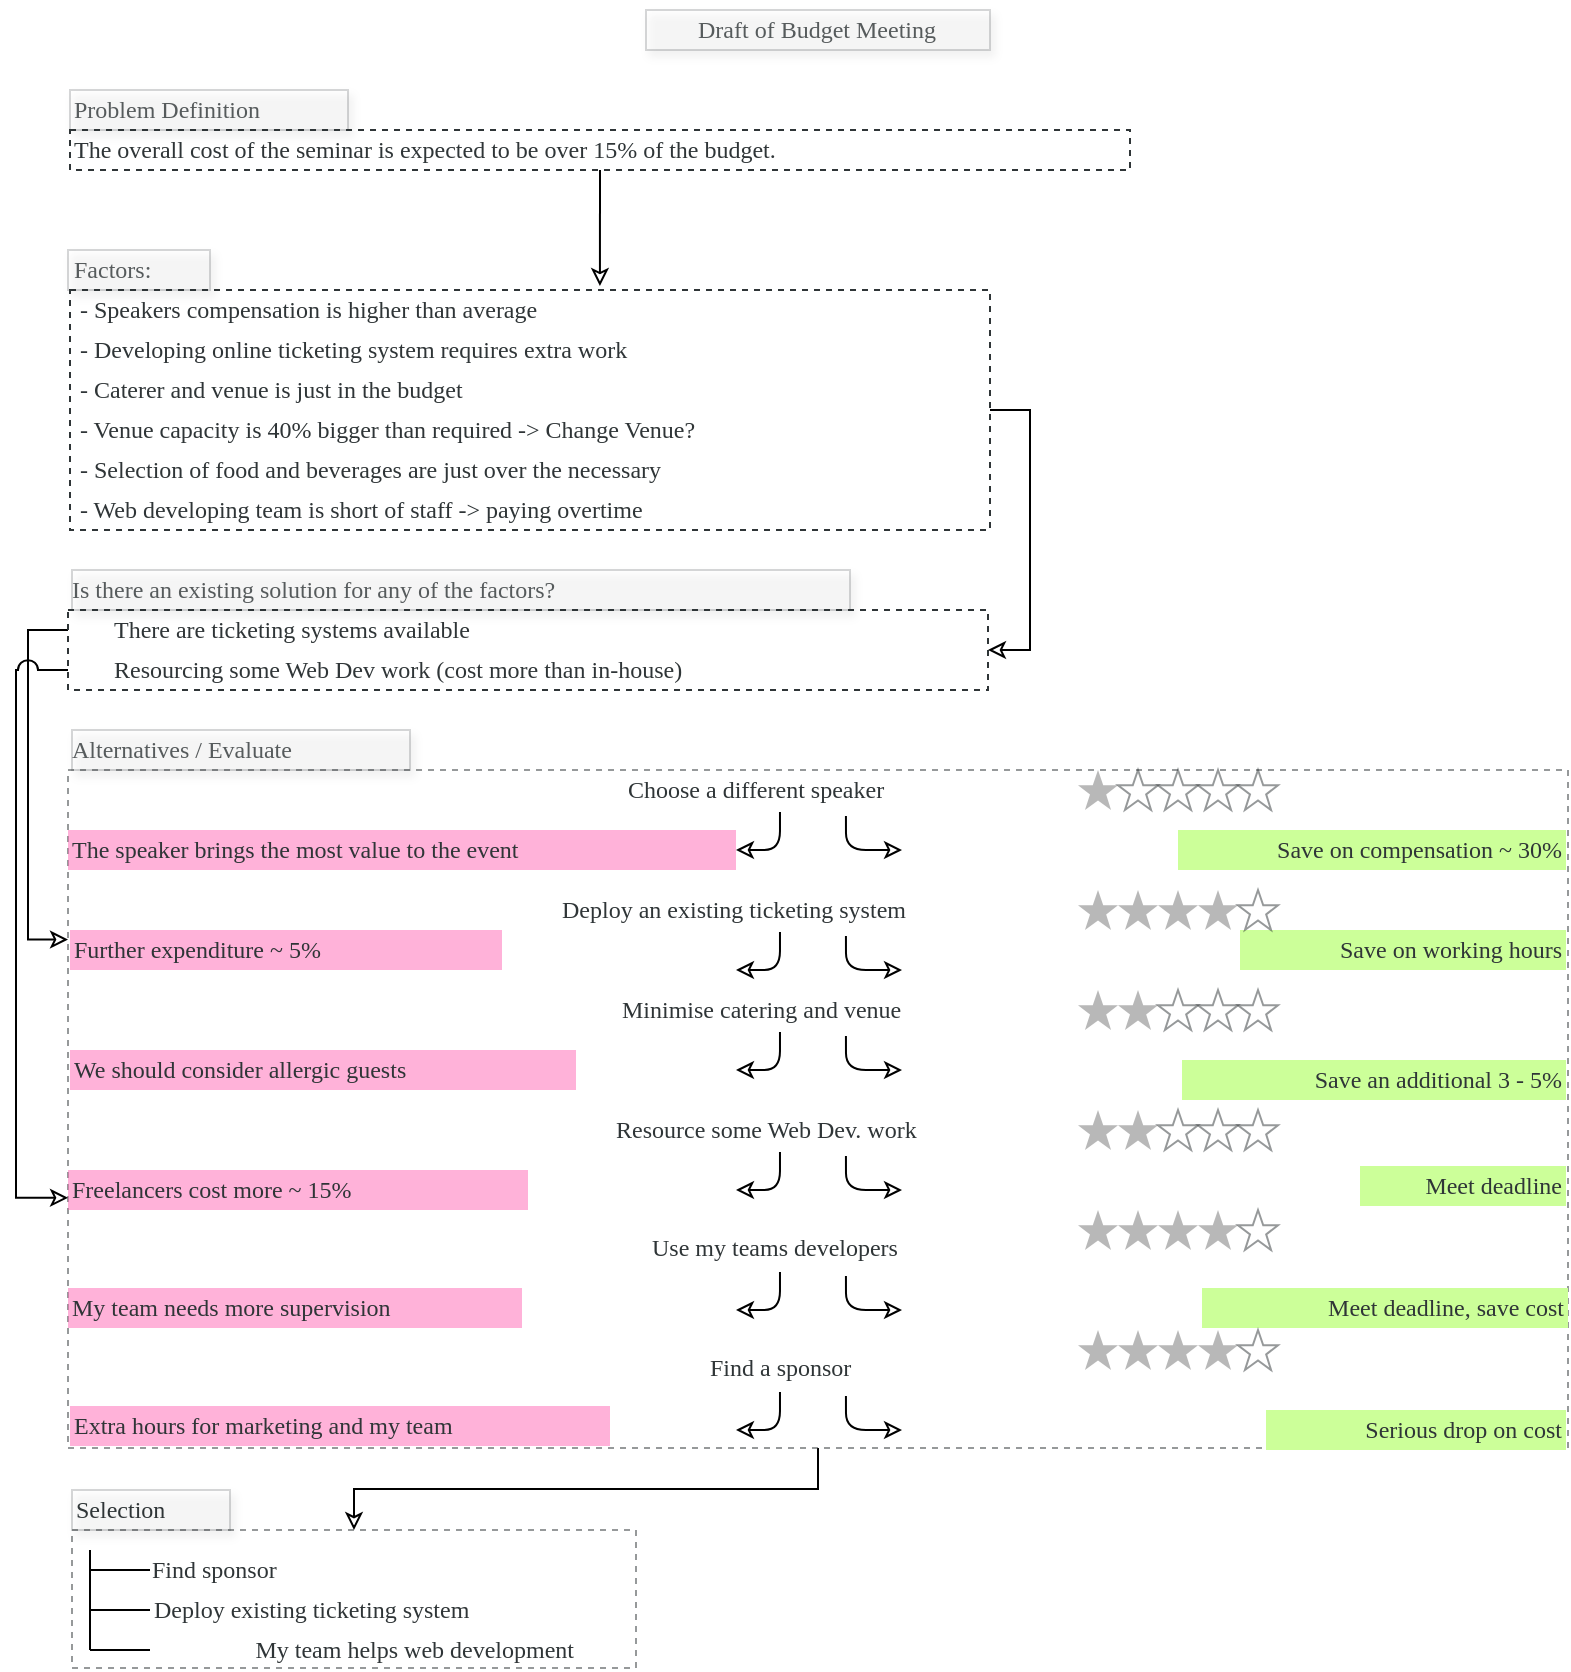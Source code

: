 <mxfile version="13.9.9" type="device"><diagram id="89GYmBWwE3coAafLrkhT" name="Page-1"><mxGraphModel dx="1408" dy="848" grid="0" gridSize="10" guides="1" tooltips="1" connect="1" arrows="1" fold="1" page="1" pageScale="1" pageWidth="827" pageHeight="1169" math="0" shadow="0"><root><mxCell id="0"/><mxCell id="1" parent="0"/><mxCell id="bjD0-sJHH-w_CuUMbgpd-1" value="Draft of Budget Meeting" style="text;html=1;strokeColor=none;fillColor=none;align=center;verticalAlign=middle;whiteSpace=wrap;rounded=0;fontFamily=Fira Code;fontSource=https%3A%2F%2Ffonts.googleapis.com%2Fcss2%3Ffamily%3DFira%2BCode%3Awght%40300%26display%3Dswap';fontColor=#2F3537;" vertex="1" parent="1"><mxGeometry x="320" y="40" width="187" height="20" as="geometry"/></mxCell><mxCell id="bjD0-sJHH-w_CuUMbgpd-38" value="" style="rounded=0;whiteSpace=wrap;html=1;fontFamily=Lucida Console;strokeColor=#2F3537;opacity=20;fillColor=#FFFFFF;shadow=1;fontColor=#2F3537;align=right;" vertex="1" parent="1"><mxGeometry x="328" y="40" width="172" height="20" as="geometry"/></mxCell><mxCell id="bjD0-sJHH-w_CuUMbgpd-18" value="Alternatives / Evaluate" style="text;html=1;strokeColor=none;fillColor=none;align=left;verticalAlign=middle;whiteSpace=wrap;rounded=0;fontFamily=Fira Code;fontSource=https%3A%2F%2Ffonts.googleapis.com%2Fcss2%3Ffamily%3DFira%2BCode%3Awght%40300%26display%3Dswap';fontColor=#2F3537;" vertex="1" parent="1"><mxGeometry x="39" y="400" width="191" height="20" as="geometry"/></mxCell><mxCell id="bjD0-sJHH-w_CuUMbgpd-45" value="" style="rounded=0;whiteSpace=wrap;html=1;fontFamily=Lucida Console;strokeColor=#2F3537;opacity=20;fillColor=#FFFFFF;shadow=1;fontColor=#2F3537;align=right;" vertex="1" parent="1"><mxGeometry x="41" y="400" width="169" height="20" as="geometry"/></mxCell><mxCell id="bjD0-sJHH-w_CuUMbgpd-132" style="edgeStyle=orthogonalEdgeStyle;rounded=0;jumpStyle=arc;jumpSize=10;orthogonalLoop=1;jettySize=auto;html=1;entryX=0.5;entryY=0;entryDx=0;entryDy=0;endArrow=classic;endFill=0;fontColor=#2F3537;" edge="1" parent="1" source="bjD0-sJHH-w_CuUMbgpd-46" target="bjD0-sJHH-w_CuUMbgpd-131"><mxGeometry relative="1" as="geometry"/></mxCell><mxCell id="bjD0-sJHH-w_CuUMbgpd-46" value="" style="whiteSpace=wrap;html=1;align=center;fillColor=none;strokeColor=#2F3537;dashed=1;shadow=0;verticalAlign=top;opacity=50;" vertex="1" parent="1"><mxGeometry x="39" y="420" width="750" height="339" as="geometry"/></mxCell><mxCell id="bjD0-sJHH-w_CuUMbgpd-34" value="My team needs more supervision" style="text;html=1;strokeColor=none;fillColor=#FF66B3;align=left;verticalAlign=middle;whiteSpace=wrap;rounded=0;fontFamily=Fira Code;fontSource=https%3A%2F%2Ffonts.googleapis.com%2Fcss2%3Ffamily%3DFira%2BCode%3Awght%40300%26display%3Dswap';fontColor=#2F3537;opacity=50;" vertex="1" parent="1"><mxGeometry x="39" y="679" width="227" height="20" as="geometry"/></mxCell><mxCell id="bjD0-sJHH-w_CuUMbgpd-21" value="The speaker brings the most value to the event" style="text;html=1;strokeColor=none;align=left;verticalAlign=middle;whiteSpace=wrap;rounded=0;fontFamily=Fira Code;fontSource=https%3A%2F%2Ffonts.googleapis.com%2Fcss2%3Ffamily%3DFira%2BCode%3Awght%40300%26display%3Dswap';fontColor=#2F3537;fillColor=#FF66B3;opacity=50;" vertex="1" parent="1"><mxGeometry x="39" y="450" width="334" height="20" as="geometry"/></mxCell><mxCell id="bjD0-sJHH-w_CuUMbgpd-2" value="Problem Definition" style="text;html=1;strokeColor=none;fillColor=none;align=left;verticalAlign=middle;whiteSpace=wrap;rounded=0;fontFamily=Fira Code;fontSource=https%3A%2F%2Ffonts.googleapis.com%2Fcss2%3Ffamily%3DFira%2BCode%3Awght%40300%26display%3Dswap';fontColor=#2F3537;" vertex="1" parent="1"><mxGeometry x="40" y="80" width="170" height="20" as="geometry"/></mxCell><mxCell id="bjD0-sJHH-w_CuUMbgpd-4" value="The overall cost of the seminar is expected to be over 15% of the budget." style="text;html=1;strokeColor=none;fillColor=none;align=left;verticalAlign=middle;whiteSpace=wrap;rounded=0;fontFamily=Fira Code;fontSource=https%3A%2F%2Ffonts.googleapis.com%2Fcss2%3Ffamily%3DFira%2BCode%3Awght%40300%26display%3Dswap';fontColor=#2F3537;" vertex="1" parent="1"><mxGeometry x="40" y="100" width="530" height="20" as="geometry"/></mxCell><mxCell id="bjD0-sJHH-w_CuUMbgpd-6" value="Factors:" style="text;html=1;strokeColor=none;fillColor=none;align=left;verticalAlign=middle;whiteSpace=wrap;rounded=0;fontFamily=Fira Code;fontSource=https%3A%2F%2Ffonts.googleapis.com%2Fcss2%3Ffamily%3DFira%2BCode%3Awght%40300%26display%3Dswap';fontColor=#2F3537;" vertex="1" parent="1"><mxGeometry x="40" y="160" width="370" height="20" as="geometry"/></mxCell><mxCell id="bjD0-sJHH-w_CuUMbgpd-7" value="&amp;nbsp;- Speakers compensation is higher than average" style="text;html=1;strokeColor=none;fillColor=none;align=left;verticalAlign=middle;whiteSpace=wrap;rounded=0;fontFamily=Fira Code;fontSource=https%3A%2F%2Ffonts.googleapis.com%2Fcss2%3Ffamily%3DFira%2BCode%3Awght%40300%26display%3Dswap';fontColor=#2F3537;" vertex="1" parent="1"><mxGeometry x="40" y="180" width="370" height="20" as="geometry"/></mxCell><mxCell id="bjD0-sJHH-w_CuUMbgpd-8" value="&amp;nbsp;- Developing online ticketing system requires extra work&amp;nbsp;" style="text;html=1;strokeColor=none;fillColor=none;align=left;verticalAlign=middle;whiteSpace=wrap;rounded=0;fontFamily=Fira Code;fontSource=https%3A%2F%2Ffonts.googleapis.com%2Fcss2%3Ffamily%3DFira%2BCode%3Awght%40300%26display%3Dswap';fontColor=#2F3537;" vertex="1" parent="1"><mxGeometry x="40" y="200" width="460" height="20" as="geometry"/></mxCell><mxCell id="bjD0-sJHH-w_CuUMbgpd-9" value="&amp;nbsp;- Caterer and venue is just in the budget" style="text;html=1;strokeColor=none;fillColor=none;align=left;verticalAlign=middle;whiteSpace=wrap;rounded=0;fontFamily=Fira Code;fontSource=https%3A%2F%2Ffonts.googleapis.com%2Fcss2%3Ffamily%3DFira%2BCode%3Awght%40300%26display%3Dswap';fontColor=#2F3537;" vertex="1" parent="1"><mxGeometry x="40" y="220" width="370" height="20" as="geometry"/></mxCell><mxCell id="bjD0-sJHH-w_CuUMbgpd-10" value="&amp;nbsp;- Venue capacity is 40% bigger than required -&amp;gt; Change Venue?" style="text;html=1;strokeColor=none;fillColor=none;align=left;verticalAlign=middle;whiteSpace=wrap;rounded=0;fontFamily=Fira Code;fontSource=https%3A%2F%2Ffonts.googleapis.com%2Fcss2%3Ffamily%3DFira%2BCode%3Awght%40300%26display%3Dswap';fontColor=#2F3537;" vertex="1" parent="1"><mxGeometry x="40" y="240" width="460" height="20" as="geometry"/></mxCell><mxCell id="bjD0-sJHH-w_CuUMbgpd-11" value="&amp;nbsp;- Selection of food and beverages are just over the necessary" style="text;html=1;strokeColor=none;fillColor=none;align=left;verticalAlign=middle;whiteSpace=wrap;rounded=0;fontFamily=Fira Code;fontSource=https%3A%2F%2Ffonts.googleapis.com%2Fcss2%3Ffamily%3DFira%2BCode%3Awght%40300%26display%3Dswap';fontColor=#2F3537;" vertex="1" parent="1"><mxGeometry x="40" y="260" width="470" height="20" as="geometry"/></mxCell><mxCell id="bjD0-sJHH-w_CuUMbgpd-12" value="&amp;nbsp;- Web developing team is short of staff -&amp;gt; paying overtime" style="text;html=1;strokeColor=none;fillColor=none;align=left;verticalAlign=middle;whiteSpace=wrap;rounded=0;fontFamily=Fira Code;fontSource=https%3A%2F%2Ffonts.googleapis.com%2Fcss2%3Ffamily%3DFira%2BCode%3Awght%40300%26display%3Dswap';fontColor=#2F3537;" vertex="1" parent="1"><mxGeometry x="40" y="280" width="450" height="20" as="geometry"/></mxCell><mxCell id="bjD0-sJHH-w_CuUMbgpd-14" value="Is there an existing solution for any of the factors?" style="text;html=1;strokeColor=none;fillColor=none;align=left;verticalAlign=middle;whiteSpace=wrap;rounded=0;fontFamily=Fira Code;fontSource=https%3A%2F%2Ffonts.googleapis.com%2Fcss2%3Ffamily%3DFira%2BCode%3Awght%40300%26display%3Dswap';fontColor=#2F3537;" vertex="1" parent="1"><mxGeometry x="39" y="320" width="450" height="20" as="geometry"/></mxCell><mxCell id="bjD0-sJHH-w_CuUMbgpd-15" value="There are ticketing systems available" style="text;html=1;strokeColor=none;fillColor=none;align=left;verticalAlign=middle;whiteSpace=wrap;rounded=0;fontFamily=Fira Code;fontSource=https%3A%2F%2Ffonts.googleapis.com%2Fcss2%3Ffamily%3DFira%2BCode%3Awght%40300%26display%3Dswap';fontColor=#2F3537;" vertex="1" parent="1"><mxGeometry x="60" y="340" width="450" height="20" as="geometry"/></mxCell><mxCell id="bjD0-sJHH-w_CuUMbgpd-17" value="Resourcing some Web Dev work (cost more than in-house)" style="text;html=1;strokeColor=none;fillColor=none;align=left;verticalAlign=middle;whiteSpace=wrap;rounded=0;fontFamily=Fira Code;fontSource=https%3A%2F%2Ffonts.googleapis.com%2Fcss2%3Ffamily%3DFira%2BCode%3Awght%40300%26display%3Dswap';fontColor=#2F3537;" vertex="1" parent="1"><mxGeometry x="60" y="360" width="450" height="20" as="geometry"/></mxCell><mxCell id="bjD0-sJHH-w_CuUMbgpd-19" value="Choose a different speaker" style="text;html=1;strokeColor=none;fillColor=none;align=left;verticalAlign=middle;whiteSpace=wrap;rounded=0;fontFamily=Fira Code;fontSource=https%3A%2F%2Ffonts.googleapis.com%2Fcss2%3Ffamily%3DFira%2BCode%3Awght%40300%26display%3Dswap';fontColor=#2F3537;" vertex="1" parent="1"><mxGeometry x="317" y="420" width="194" height="20" as="geometry"/></mxCell><mxCell id="bjD0-sJHH-w_CuUMbgpd-20" value="Save on compensation ~ 30%" style="text;html=1;strokeColor=none;align=right;verticalAlign=middle;whiteSpace=wrap;rounded=0;fontFamily=Fira Code;fontSource=https%3A%2F%2Ffonts.googleapis.com%2Fcss2%3Ffamily%3DFira%2BCode%3Awght%40300%26display%3Dswap';fontColor=#2F3537;fillColor=#CCFF99;" vertex="1" parent="1"><mxGeometry x="594" y="450" width="194" height="20" as="geometry"/></mxCell><mxCell id="bjD0-sJHH-w_CuUMbgpd-23" value="Deploy an existing ticketing system" style="text;html=1;strokeColor=none;fillColor=none;align=left;verticalAlign=middle;whiteSpace=wrap;rounded=0;fontFamily=Fira Code;fontSource=https%3A%2F%2Ffonts.googleapis.com%2Fcss2%3Ffamily%3DFira%2BCode%3Awght%40300%26display%3Dswap';fontColor=#2F3537;" vertex="1" parent="1"><mxGeometry x="284" y="480" width="260" height="20" as="geometry"/></mxCell><mxCell id="bjD0-sJHH-w_CuUMbgpd-24" value="Save on working hours" style="text;html=1;strokeColor=none;fillColor=#CCFF99;align=right;verticalAlign=middle;whiteSpace=wrap;rounded=0;fontFamily=Fira Code;fontSource=https%3A%2F%2Ffonts.googleapis.com%2Fcss2%3Ffamily%3DFira%2BCode%3Awght%40300%26display%3Dswap';fontColor=#2F3537;" vertex="1" parent="1"><mxGeometry x="625" y="500" width="163" height="20" as="geometry"/></mxCell><mxCell id="bjD0-sJHH-w_CuUMbgpd-25" value="Further expenditure ~ 5%" style="text;html=1;strokeColor=none;fillColor=#FF66B3;align=left;verticalAlign=middle;whiteSpace=wrap;rounded=0;fontFamily=Fira Code;fontSource=https%3A%2F%2Ffonts.googleapis.com%2Fcss2%3Ffamily%3DFira%2BCode%3Awght%40300%26display%3Dswap';fontColor=#2F3537;opacity=50;" vertex="1" parent="1"><mxGeometry x="40" y="500" width="216" height="20" as="geometry"/></mxCell><mxCell id="bjD0-sJHH-w_CuUMbgpd-26" value="Minimise catering and venue" style="text;html=1;strokeColor=none;fillColor=none;align=left;verticalAlign=middle;whiteSpace=wrap;rounded=0;fontFamily=Fira Code;fontSource=https%3A%2F%2Ffonts.googleapis.com%2Fcss2%3Ffamily%3DFira%2BCode%3Awght%40300%26display%3Dswap';fontColor=#2F3537;" vertex="1" parent="1"><mxGeometry x="314" y="530" width="199" height="20" as="geometry"/></mxCell><mxCell id="bjD0-sJHH-w_CuUMbgpd-27" value="&amp;nbsp;Save an additional 3 - 5%" style="text;html=1;strokeColor=none;fillColor=#CCFF99;align=right;verticalAlign=middle;whiteSpace=wrap;rounded=0;fontFamily=Fira Code;fontSource=https%3A%2F%2Ffonts.googleapis.com%2Fcss2%3Ffamily%3DFira%2BCode%3Awght%40300%26display%3Dswap';fontColor=#2F3537;" vertex="1" parent="1"><mxGeometry x="596" y="565" width="192" height="20" as="geometry"/></mxCell><mxCell id="bjD0-sJHH-w_CuUMbgpd-28" value="We should consider allergic guests" style="text;html=1;strokeColor=none;fillColor=#FF66B3;align=left;verticalAlign=middle;whiteSpace=wrap;rounded=0;fontFamily=Fira Code;fontSource=https%3A%2F%2Ffonts.googleapis.com%2Fcss2%3Ffamily%3DFira%2BCode%3Awght%40300%26display%3Dswap';fontColor=#2F3537;opacity=50;" vertex="1" parent="1"><mxGeometry x="40" y="560" width="253" height="20" as="geometry"/></mxCell><mxCell id="bjD0-sJHH-w_CuUMbgpd-29" value="Resource some Web Dev. work" style="text;html=1;strokeColor=none;fillColor=none;align=left;verticalAlign=middle;whiteSpace=wrap;rounded=0;fontFamily=Fira Code;fontSource=https%3A%2F%2Ffonts.googleapis.com%2Fcss2%3Ffamily%3DFira%2BCode%3Awght%40300%26display%3Dswap';fontColor=#2F3537;" vertex="1" parent="1"><mxGeometry x="311" y="590" width="206" height="20" as="geometry"/></mxCell><mxCell id="bjD0-sJHH-w_CuUMbgpd-30" value="Freelancers cost more ~ 15%" style="text;html=1;strokeColor=none;fillColor=#FF66B3;align=left;verticalAlign=middle;whiteSpace=wrap;rounded=0;fontFamily=Fira Code;fontSource=https%3A%2F%2Ffonts.googleapis.com%2Fcss2%3Ffamily%3DFira%2BCode%3Awght%40300%26display%3Dswap';fontColor=#2F3537;opacity=50;" vertex="1" parent="1"><mxGeometry x="39" y="620" width="230" height="20" as="geometry"/></mxCell><mxCell id="bjD0-sJHH-w_CuUMbgpd-31" value="Meet deadline" style="text;html=1;strokeColor=none;fillColor=#CCFF99;align=right;verticalAlign=middle;whiteSpace=wrap;rounded=0;fontFamily=Fira Code;fontSource=https%3A%2F%2Ffonts.googleapis.com%2Fcss2%3Ffamily%3DFira%2BCode%3Awght%40300%26display%3Dswap';fontColor=#2F3537;" vertex="1" parent="1"><mxGeometry x="685" y="618" width="103" height="20" as="geometry"/></mxCell><mxCell id="bjD0-sJHH-w_CuUMbgpd-32" value="Use my teams developers" style="text;html=1;strokeColor=none;fillColor=none;align=left;verticalAlign=middle;whiteSpace=wrap;rounded=0;fontFamily=Fira Code;fontSource=https%3A%2F%2Ffonts.googleapis.com%2Fcss2%3Ffamily%3DFira%2BCode%3Awght%40300%26display%3Dswap';fontColor=#2F3537;" vertex="1" parent="1"><mxGeometry x="329" y="649" width="170" height="20" as="geometry"/></mxCell><mxCell id="bjD0-sJHH-w_CuUMbgpd-33" value="Meet deadline, save cost" style="text;html=1;strokeColor=none;fillColor=#CCFF99;align=right;verticalAlign=middle;whiteSpace=wrap;rounded=0;fontFamily=Fira Code;fontSource=https%3A%2F%2Ffonts.googleapis.com%2Fcss2%3Ffamily%3DFira%2BCode%3Awght%40300%26display%3Dswap';fontColor=#2F3537;" vertex="1" parent="1"><mxGeometry x="606" y="679" width="183" height="20" as="geometry"/></mxCell><mxCell id="bjD0-sJHH-w_CuUMbgpd-35" value="Find a sponsor" style="text;html=1;strokeColor=none;fillColor=none;align=left;verticalAlign=middle;whiteSpace=wrap;rounded=0;fontFamily=Fira Code;fontSource=https%3A%2F%2Ffonts.googleapis.com%2Fcss2%3Ffamily%3DFira%2BCode%3Awght%40300%26display%3Dswap';fontColor=#2F3537;" vertex="1" parent="1"><mxGeometry x="358" y="709" width="111" height="20" as="geometry"/></mxCell><mxCell id="bjD0-sJHH-w_CuUMbgpd-36" value="Serious drop on cost" style="text;html=1;strokeColor=none;fillColor=#CCFF99;align=right;verticalAlign=middle;whiteSpace=wrap;rounded=0;fontFamily=Fira Code;fontSource=https%3A%2F%2Ffonts.googleapis.com%2Fcss2%3Ffamily%3DFira%2BCode%3Awght%40300%26display%3Dswap';fontColor=#2F3537;" vertex="1" parent="1"><mxGeometry x="638" y="740" width="150" height="20" as="geometry"/></mxCell><mxCell id="bjD0-sJHH-w_CuUMbgpd-37" value="Extra hours for marketing and my team" style="text;html=1;strokeColor=none;fillColor=#FF66B3;align=left;verticalAlign=middle;whiteSpace=wrap;rounded=0;fontFamily=Fira Code;fontSource=https%3A%2F%2Ffonts.googleapis.com%2Fcss2%3Ffamily%3DFira%2BCode%3Awght%40300%26display%3Dswap';fontColor=#2F3537;opacity=50;" vertex="1" parent="1"><mxGeometry x="40" y="738" width="270" height="20" as="geometry"/></mxCell><mxCell id="bjD0-sJHH-w_CuUMbgpd-39" value="" style="rounded=0;whiteSpace=wrap;html=1;fontFamily=Lucida Console;strokeColor=#2F3537;opacity=20;fillColor=#FFFFFF;shadow=1;fontColor=#2F3537;align=right;" vertex="1" parent="1"><mxGeometry x="40" y="80" width="139" height="20" as="geometry"/></mxCell><mxCell id="bjD0-sJHH-w_CuUMbgpd-116" style="edgeStyle=orthogonalEdgeStyle;rounded=0;jumpStyle=arc;jumpSize=10;orthogonalLoop=1;jettySize=auto;html=1;exitX=0.5;exitY=1;exitDx=0;exitDy=0;entryX=0.576;entryY=-0.017;entryDx=0;entryDy=0;entryPerimeter=0;endArrow=classic;endFill=0;" edge="1" parent="1" source="bjD0-sJHH-w_CuUMbgpd-40" target="bjD0-sJHH-w_CuUMbgpd-42"><mxGeometry relative="1" as="geometry"/></mxCell><mxCell id="bjD0-sJHH-w_CuUMbgpd-40" value="" style="rounded=0;whiteSpace=wrap;html=1;align=right;fillColor=none;strokeColor=#2F3537;dashed=1;" vertex="1" parent="1"><mxGeometry x="40" y="100" width="530" height="20" as="geometry"/></mxCell><mxCell id="bjD0-sJHH-w_CuUMbgpd-41" value="" style="rounded=0;whiteSpace=wrap;html=1;fontFamily=Lucida Console;strokeColor=#2F3537;opacity=20;fillColor=#FFFFFF;shadow=1;fontColor=#2F3537;align=right;" vertex="1" parent="1"><mxGeometry x="39" y="160" width="71" height="20" as="geometry"/></mxCell><mxCell id="bjD0-sJHH-w_CuUMbgpd-42" value="" style="rounded=0;whiteSpace=wrap;html=1;align=right;fillColor=none;strokeColor=#2F3537;dashed=1;" vertex="1" parent="1"><mxGeometry x="40" y="180" width="460" height="120" as="geometry"/></mxCell><mxCell id="bjD0-sJHH-w_CuUMbgpd-43" value="" style="rounded=0;whiteSpace=wrap;html=1;fontFamily=Lucida Console;strokeColor=#2F3537;opacity=20;fillColor=#FFFFFF;shadow=1;fontColor=#2F3537;align=right;" vertex="1" parent="1"><mxGeometry x="41" y="320" width="389" height="20" as="geometry"/></mxCell><mxCell id="bjD0-sJHH-w_CuUMbgpd-113" style="edgeStyle=orthogonalEdgeStyle;rounded=0;orthogonalLoop=1;jettySize=auto;html=1;entryX=0;entryY=0.25;entryDx=0;entryDy=0;endArrow=classic;endFill=0;exitX=0;exitY=0.25;exitDx=0;exitDy=0;" edge="1" parent="1" source="bjD0-sJHH-w_CuUMbgpd-44" target="bjD0-sJHH-w_CuUMbgpd-46"><mxGeometry relative="1" as="geometry"/></mxCell><mxCell id="bjD0-sJHH-w_CuUMbgpd-114" style="edgeStyle=orthogonalEdgeStyle;rounded=0;orthogonalLoop=1;jettySize=auto;html=1;entryX=0;entryY=0.631;entryDx=0;entryDy=0;entryPerimeter=0;endArrow=classic;endFill=0;exitX=0;exitY=0.75;exitDx=0;exitDy=0;jumpStyle=arc;jumpSize=10;" edge="1" parent="1" source="bjD0-sJHH-w_CuUMbgpd-44" target="bjD0-sJHH-w_CuUMbgpd-46"><mxGeometry relative="1" as="geometry"><Array as="points"><mxPoint x="13" y="370"/><mxPoint x="13" y="634"/></Array></mxGeometry></mxCell><mxCell id="bjD0-sJHH-w_CuUMbgpd-44" value="" style="rounded=0;whiteSpace=wrap;html=1;align=right;fillColor=none;strokeColor=#2F3537;dashed=1;" vertex="1" parent="1"><mxGeometry x="39" y="340" width="460" height="40" as="geometry"/></mxCell><mxCell id="bjD0-sJHH-w_CuUMbgpd-68" value="" style="endArrow=classic;html=1;exitX=0.402;exitY=1.05;exitDx=0;exitDy=0;exitPerimeter=0;entryX=1;entryY=0.5;entryDx=0;entryDy=0;endFill=0;" edge="1" parent="1" source="bjD0-sJHH-w_CuUMbgpd-19" target="bjD0-sJHH-w_CuUMbgpd-21"><mxGeometry width="50" height="50" relative="1" as="geometry"><mxPoint x="387" y="454" as="sourcePoint"/><mxPoint x="437" y="404" as="targetPoint"/><Array as="points"><mxPoint x="395" y="460"/></Array></mxGeometry></mxCell><mxCell id="bjD0-sJHH-w_CuUMbgpd-69" value="" style="endArrow=classic;html=1;exitX=0.572;exitY=1.15;exitDx=0;exitDy=0;exitPerimeter=0;endFill=0;" edge="1" parent="1" source="bjD0-sJHH-w_CuUMbgpd-19"><mxGeometry width="50" height="50" relative="1" as="geometry"><mxPoint x="404.988" y="451" as="sourcePoint"/><mxPoint x="456" y="460" as="targetPoint"/><Array as="points"><mxPoint x="428" y="460"/></Array></mxGeometry></mxCell><mxCell id="bjD0-sJHH-w_CuUMbgpd-71" value="" style="endArrow=classic;html=1;exitX=0.572;exitY=1.15;exitDx=0;exitDy=0;exitPerimeter=0;endFill=0;" edge="1" parent="1"><mxGeometry width="50" height="50" relative="1" as="geometry"><mxPoint x="427.968" y="503" as="sourcePoint"/><mxPoint x="456" y="520" as="targetPoint"/><Array as="points"><mxPoint x="428" y="520"/></Array></mxGeometry></mxCell><mxCell id="bjD0-sJHH-w_CuUMbgpd-72" value="" style="endArrow=classic;html=1;exitX=0.572;exitY=1.15;exitDx=0;exitDy=0;exitPerimeter=0;endFill=0;" edge="1" parent="1"><mxGeometry width="50" height="50" relative="1" as="geometry"><mxPoint x="427.968" y="553" as="sourcePoint"/><mxPoint x="456" y="570" as="targetPoint"/><Array as="points"><mxPoint x="428" y="570"/></Array></mxGeometry></mxCell><mxCell id="bjD0-sJHH-w_CuUMbgpd-73" value="" style="endArrow=classic;html=1;exitX=0.572;exitY=1.15;exitDx=0;exitDy=0;exitPerimeter=0;endFill=0;" edge="1" parent="1"><mxGeometry width="50" height="50" relative="1" as="geometry"><mxPoint x="427.968" y="613" as="sourcePoint"/><mxPoint x="456" y="630" as="targetPoint"/><Array as="points"><mxPoint x="428" y="630"/></Array></mxGeometry></mxCell><mxCell id="bjD0-sJHH-w_CuUMbgpd-74" value="" style="endArrow=classic;html=1;exitX=0.572;exitY=1.15;exitDx=0;exitDy=0;exitPerimeter=0;endFill=0;" edge="1" parent="1"><mxGeometry width="50" height="50" relative="1" as="geometry"><mxPoint x="427.968" y="673" as="sourcePoint"/><mxPoint x="456" y="690" as="targetPoint"/><Array as="points"><mxPoint x="428" y="690"/></Array></mxGeometry></mxCell><mxCell id="bjD0-sJHH-w_CuUMbgpd-75" value="" style="endArrow=classic;html=1;exitX=0.572;exitY=1.15;exitDx=0;exitDy=0;exitPerimeter=0;endFill=0;" edge="1" parent="1"><mxGeometry width="50" height="50" relative="1" as="geometry"><mxPoint x="427.968" y="733" as="sourcePoint"/><mxPoint x="456" y="750" as="targetPoint"/><Array as="points"><mxPoint x="428" y="750"/></Array></mxGeometry></mxCell><mxCell id="bjD0-sJHH-w_CuUMbgpd-76" value="" style="endArrow=classic;html=1;exitX=0.402;exitY=1.05;exitDx=0;exitDy=0;exitPerimeter=0;entryX=1;entryY=0.5;entryDx=0;entryDy=0;endFill=0;" edge="1" parent="1"><mxGeometry width="50" height="50" relative="1" as="geometry"><mxPoint x="394.988" y="501" as="sourcePoint"/><mxPoint x="373" y="520" as="targetPoint"/><Array as="points"><mxPoint x="395" y="520"/></Array></mxGeometry></mxCell><mxCell id="bjD0-sJHH-w_CuUMbgpd-77" value="" style="endArrow=classic;html=1;exitX=0.402;exitY=1.05;exitDx=0;exitDy=0;exitPerimeter=0;entryX=1;entryY=0.5;entryDx=0;entryDy=0;endFill=0;" edge="1" parent="1"><mxGeometry width="50" height="50" relative="1" as="geometry"><mxPoint x="394.988" y="551" as="sourcePoint"/><mxPoint x="373" y="570" as="targetPoint"/><Array as="points"><mxPoint x="395" y="570"/></Array></mxGeometry></mxCell><mxCell id="bjD0-sJHH-w_CuUMbgpd-78" value="" style="endArrow=classic;html=1;exitX=0.402;exitY=1.05;exitDx=0;exitDy=0;exitPerimeter=0;entryX=1;entryY=0.5;entryDx=0;entryDy=0;endFill=0;" edge="1" parent="1"><mxGeometry width="50" height="50" relative="1" as="geometry"><mxPoint x="394.988" y="611" as="sourcePoint"/><mxPoint x="373" y="630" as="targetPoint"/><Array as="points"><mxPoint x="395" y="630"/></Array></mxGeometry></mxCell><mxCell id="bjD0-sJHH-w_CuUMbgpd-79" value="" style="endArrow=classic;html=1;exitX=0.402;exitY=1.05;exitDx=0;exitDy=0;exitPerimeter=0;entryX=1;entryY=0.5;entryDx=0;entryDy=0;endFill=0;" edge="1" parent="1"><mxGeometry width="50" height="50" relative="1" as="geometry"><mxPoint x="394.988" y="671" as="sourcePoint"/><mxPoint x="373" y="690" as="targetPoint"/><Array as="points"><mxPoint x="395" y="690"/></Array></mxGeometry></mxCell><mxCell id="bjD0-sJHH-w_CuUMbgpd-80" value="" style="endArrow=classic;html=1;exitX=0.402;exitY=1.05;exitDx=0;exitDy=0;exitPerimeter=0;entryX=1;entryY=0.5;entryDx=0;entryDy=0;endFill=0;" edge="1" parent="1"><mxGeometry width="50" height="50" relative="1" as="geometry"><mxPoint x="394.988" y="731" as="sourcePoint"/><mxPoint x="373" y="750" as="targetPoint"/><Array as="points"><mxPoint x="395" y="750"/></Array></mxGeometry></mxCell><mxCell id="bjD0-sJHH-w_CuUMbgpd-83" value="" style="dashed=0;aspect=fixed;verticalLabelPosition=bottom;verticalAlign=top;align=center;shape=mxgraph.gmdl.star;strokeColor=none;fillColor=#737373;shadow=0;opacity=50;" vertex="1" parent="1"><mxGeometry x="544" y="420" width="20" height="20" as="geometry"/></mxCell><mxCell id="bjD0-sJHH-w_CuUMbgpd-84" value="" style="dashed=0;aspect=fixed;verticalLabelPosition=bottom;verticalAlign=top;align=center;shape=mxgraph.gmdl.star;shadow=0;opacity=50;fillColor=none;strokeColor=#2F3537;" vertex="1" parent="1"><mxGeometry x="564" y="420" width="20" height="20" as="geometry"/></mxCell><mxCell id="bjD0-sJHH-w_CuUMbgpd-85" value="" style="dashed=0;aspect=fixed;verticalLabelPosition=bottom;verticalAlign=top;align=center;shape=mxgraph.gmdl.star;strokeColor=#2F3537;fillColor=none;shadow=0;opacity=50;" vertex="1" parent="1"><mxGeometry x="584" y="420" width="20" height="20" as="geometry"/></mxCell><mxCell id="bjD0-sJHH-w_CuUMbgpd-86" value="" style="dashed=0;aspect=fixed;verticalLabelPosition=bottom;verticalAlign=top;align=center;shape=mxgraph.gmdl.star;strokeColor=#2F3537;fillColor=none;shadow=0;opacity=50;" vertex="1" parent="1"><mxGeometry x="604" y="420" width="20" height="20" as="geometry"/></mxCell><mxCell id="bjD0-sJHH-w_CuUMbgpd-87" value="" style="dashed=0;aspect=fixed;verticalLabelPosition=bottom;verticalAlign=top;align=center;shape=mxgraph.gmdl.star;strokeColor=#2F3537;fillColor=none;shadow=0;opacity=50;" vertex="1" parent="1"><mxGeometry x="624" y="420" width="20" height="20" as="geometry"/></mxCell><mxCell id="bjD0-sJHH-w_CuUMbgpd-88" value="" style="dashed=0;aspect=fixed;verticalLabelPosition=bottom;verticalAlign=top;align=center;shape=mxgraph.gmdl.star;strokeColor=none;fillColor=#737373;shadow=0;opacity=50;" vertex="1" parent="1"><mxGeometry x="544" y="480" width="20" height="20" as="geometry"/></mxCell><mxCell id="bjD0-sJHH-w_CuUMbgpd-89" value="" style="dashed=0;aspect=fixed;verticalLabelPosition=bottom;verticalAlign=top;align=center;shape=mxgraph.gmdl.star;strokeColor=none;fillColor=#737373;shadow=0;opacity=50;" vertex="1" parent="1"><mxGeometry x="564" y="480" width="20" height="20" as="geometry"/></mxCell><mxCell id="bjD0-sJHH-w_CuUMbgpd-90" value="" style="dashed=0;aspect=fixed;verticalLabelPosition=bottom;verticalAlign=top;align=center;shape=mxgraph.gmdl.star;strokeColor=none;fillColor=#737373;shadow=0;opacity=50;" vertex="1" parent="1"><mxGeometry x="584" y="480" width="20" height="20" as="geometry"/></mxCell><mxCell id="bjD0-sJHH-w_CuUMbgpd-91" value="" style="dashed=0;aspect=fixed;verticalLabelPosition=bottom;verticalAlign=top;align=center;shape=mxgraph.gmdl.star;strokeColor=none;fillColor=#737373;shadow=0;opacity=50;" vertex="1" parent="1"><mxGeometry x="604" y="480" width="20" height="20" as="geometry"/></mxCell><mxCell id="bjD0-sJHH-w_CuUMbgpd-92" value="" style="dashed=0;aspect=fixed;verticalLabelPosition=bottom;verticalAlign=top;align=center;shape=mxgraph.gmdl.star;strokeColor=#2F3537;fillColor=none;shadow=0;opacity=50;" vertex="1" parent="1"><mxGeometry x="624" y="480" width="20" height="20" as="geometry"/></mxCell><mxCell id="bjD0-sJHH-w_CuUMbgpd-93" value="" style="dashed=0;aspect=fixed;verticalLabelPosition=bottom;verticalAlign=top;align=center;shape=mxgraph.gmdl.star;strokeColor=none;fillColor=#737373;shadow=0;opacity=50;" vertex="1" parent="1"><mxGeometry x="544" y="530" width="20" height="20" as="geometry"/></mxCell><mxCell id="bjD0-sJHH-w_CuUMbgpd-94" value="" style="dashed=0;aspect=fixed;verticalLabelPosition=bottom;verticalAlign=top;align=center;shape=mxgraph.gmdl.star;strokeColor=none;fillColor=#737373;shadow=0;opacity=50;" vertex="1" parent="1"><mxGeometry x="564" y="530" width="20" height="20" as="geometry"/></mxCell><mxCell id="bjD0-sJHH-w_CuUMbgpd-95" value="" style="dashed=0;aspect=fixed;verticalLabelPosition=bottom;verticalAlign=top;align=center;shape=mxgraph.gmdl.star;strokeColor=#2F3537;fillColor=none;shadow=0;opacity=50;" vertex="1" parent="1"><mxGeometry x="584" y="530" width="20" height="20" as="geometry"/></mxCell><mxCell id="bjD0-sJHH-w_CuUMbgpd-96" value="" style="dashed=0;aspect=fixed;verticalLabelPosition=bottom;verticalAlign=top;align=center;shape=mxgraph.gmdl.star;strokeColor=#2F3537;fillColor=none;shadow=0;opacity=50;" vertex="1" parent="1"><mxGeometry x="604" y="530" width="20" height="20" as="geometry"/></mxCell><mxCell id="bjD0-sJHH-w_CuUMbgpd-97" value="" style="dashed=0;aspect=fixed;verticalLabelPosition=bottom;verticalAlign=top;align=center;shape=mxgraph.gmdl.star;strokeColor=#2F3537;fillColor=none;shadow=0;opacity=50;" vertex="1" parent="1"><mxGeometry x="624" y="530" width="20" height="20" as="geometry"/></mxCell><mxCell id="bjD0-sJHH-w_CuUMbgpd-98" value="" style="dashed=0;aspect=fixed;verticalLabelPosition=bottom;verticalAlign=top;align=center;shape=mxgraph.gmdl.star;strokeColor=none;fillColor=#737373;shadow=0;opacity=50;" vertex="1" parent="1"><mxGeometry x="544" y="590" width="20" height="20" as="geometry"/></mxCell><mxCell id="bjD0-sJHH-w_CuUMbgpd-99" value="" style="dashed=0;aspect=fixed;verticalLabelPosition=bottom;verticalAlign=top;align=center;shape=mxgraph.gmdl.star;strokeColor=none;fillColor=#737373;shadow=0;opacity=50;" vertex="1" parent="1"><mxGeometry x="564" y="590" width="20" height="20" as="geometry"/></mxCell><mxCell id="bjD0-sJHH-w_CuUMbgpd-100" value="" style="dashed=0;aspect=fixed;verticalLabelPosition=bottom;verticalAlign=top;align=center;shape=mxgraph.gmdl.star;strokeColor=#2F3537;fillColor=none;shadow=0;opacity=50;" vertex="1" parent="1"><mxGeometry x="584" y="590" width="20" height="20" as="geometry"/></mxCell><mxCell id="bjD0-sJHH-w_CuUMbgpd-101" value="" style="dashed=0;aspect=fixed;verticalLabelPosition=bottom;verticalAlign=top;align=center;shape=mxgraph.gmdl.star;strokeColor=#2F3537;fillColor=none;shadow=0;opacity=50;" vertex="1" parent="1"><mxGeometry x="604" y="590" width="20" height="20" as="geometry"/></mxCell><mxCell id="bjD0-sJHH-w_CuUMbgpd-102" value="" style="dashed=0;aspect=fixed;verticalLabelPosition=bottom;verticalAlign=top;align=center;shape=mxgraph.gmdl.star;strokeColor=#2F3537;fillColor=none;shadow=0;opacity=50;" vertex="1" parent="1"><mxGeometry x="624" y="590" width="20" height="20" as="geometry"/></mxCell><mxCell id="bjD0-sJHH-w_CuUMbgpd-103" value="" style="dashed=0;aspect=fixed;verticalLabelPosition=bottom;verticalAlign=top;align=center;shape=mxgraph.gmdl.star;strokeColor=none;fillColor=#737373;shadow=0;opacity=50;" vertex="1" parent="1"><mxGeometry x="544" y="640" width="20" height="20" as="geometry"/></mxCell><mxCell id="bjD0-sJHH-w_CuUMbgpd-104" value="" style="dashed=0;aspect=fixed;verticalLabelPosition=bottom;verticalAlign=top;align=center;shape=mxgraph.gmdl.star;strokeColor=none;fillColor=#737373;shadow=0;opacity=50;" vertex="1" parent="1"><mxGeometry x="564" y="640" width="20" height="20" as="geometry"/></mxCell><mxCell id="bjD0-sJHH-w_CuUMbgpd-105" value="" style="dashed=0;aspect=fixed;verticalLabelPosition=bottom;verticalAlign=top;align=center;shape=mxgraph.gmdl.star;strokeColor=none;fillColor=#737373;shadow=0;opacity=50;" vertex="1" parent="1"><mxGeometry x="584" y="640" width="20" height="20" as="geometry"/></mxCell><mxCell id="bjD0-sJHH-w_CuUMbgpd-106" value="" style="dashed=0;aspect=fixed;verticalLabelPosition=bottom;verticalAlign=top;align=center;shape=mxgraph.gmdl.star;strokeColor=none;fillColor=#737373;shadow=0;opacity=50;" vertex="1" parent="1"><mxGeometry x="604" y="640" width="20" height="20" as="geometry"/></mxCell><mxCell id="bjD0-sJHH-w_CuUMbgpd-107" value="" style="dashed=0;aspect=fixed;verticalLabelPosition=bottom;verticalAlign=top;align=center;shape=mxgraph.gmdl.star;strokeColor=#2F3537;fillColor=none;shadow=0;opacity=50;" vertex="1" parent="1"><mxGeometry x="624" y="640" width="20" height="20" as="geometry"/></mxCell><mxCell id="bjD0-sJHH-w_CuUMbgpd-108" value="" style="dashed=0;aspect=fixed;verticalLabelPosition=bottom;verticalAlign=top;align=center;shape=mxgraph.gmdl.star;strokeColor=none;fillColor=#737373;shadow=0;opacity=50;" vertex="1" parent="1"><mxGeometry x="544" y="700" width="20" height="20" as="geometry"/></mxCell><mxCell id="bjD0-sJHH-w_CuUMbgpd-109" value="" style="dashed=0;aspect=fixed;verticalLabelPosition=bottom;verticalAlign=top;align=center;shape=mxgraph.gmdl.star;strokeColor=none;fillColor=#737373;shadow=0;opacity=50;" vertex="1" parent="1"><mxGeometry x="564" y="700" width="20" height="20" as="geometry"/></mxCell><mxCell id="bjD0-sJHH-w_CuUMbgpd-110" value="" style="dashed=0;aspect=fixed;verticalLabelPosition=bottom;verticalAlign=top;align=center;shape=mxgraph.gmdl.star;strokeColor=none;fillColor=#737373;shadow=0;opacity=50;" vertex="1" parent="1"><mxGeometry x="584" y="700" width="20" height="20" as="geometry"/></mxCell><mxCell id="bjD0-sJHH-w_CuUMbgpd-111" value="" style="dashed=0;aspect=fixed;verticalLabelPosition=bottom;verticalAlign=top;align=center;shape=mxgraph.gmdl.star;strokeColor=none;fillColor=#737373;shadow=0;opacity=50;" vertex="1" parent="1"><mxGeometry x="604" y="700" width="20" height="20" as="geometry"/></mxCell><mxCell id="bjD0-sJHH-w_CuUMbgpd-112" value="" style="dashed=0;aspect=fixed;verticalLabelPosition=bottom;verticalAlign=top;align=center;shape=mxgraph.gmdl.star;strokeColor=#2F3537;fillColor=none;shadow=0;opacity=50;" vertex="1" parent="1"><mxGeometry x="624" y="700" width="20" height="20" as="geometry"/></mxCell><mxCell id="bjD0-sJHH-w_CuUMbgpd-119" style="edgeStyle=orthogonalEdgeStyle;rounded=0;jumpStyle=arc;jumpSize=10;orthogonalLoop=1;jettySize=auto;html=1;exitX=1;exitY=0.5;exitDx=0;exitDy=0;entryX=1;entryY=0.5;entryDx=0;entryDy=0;endArrow=classic;endFill=0;" edge="1" parent="1" source="bjD0-sJHH-w_CuUMbgpd-42" target="bjD0-sJHH-w_CuUMbgpd-44"><mxGeometry relative="1" as="geometry"><mxPoint x="315" y="130" as="sourcePoint"/><mxPoint x="314.96" y="187.96" as="targetPoint"/></mxGeometry></mxCell><mxCell id="bjD0-sJHH-w_CuUMbgpd-120" value="Selection" style="rounded=0;whiteSpace=wrap;html=1;fontFamily=Lucida Console;strokeColor=#2F3537;opacity=20;fillColor=#FFFFFF;shadow=1;fontColor=#2F3537;align=left;" vertex="1" parent="1"><mxGeometry x="41" y="780" width="79" height="20" as="geometry"/></mxCell><mxCell id="bjD0-sJHH-w_CuUMbgpd-123" value="Find sponsor" style="text;html=1;strokeColor=none;fillColor=none;align=left;verticalAlign=middle;whiteSpace=wrap;rounded=0;fontFamily=Fira Code;fontSource=https%3A%2F%2Ffonts.googleapis.com%2Fcss2%3Ffamily%3DFira%2BCode%3Awght%40300%26display%3Dswap';fontColor=#2F3537;dashed=1;opacity=50;" vertex="1" parent="1"><mxGeometry x="79" y="810" width="100" height="20" as="geometry"/></mxCell><mxCell id="bjD0-sJHH-w_CuUMbgpd-124" value="Deploy existing ticketing system" style="text;html=1;strokeColor=none;fillColor=none;align=left;verticalAlign=middle;whiteSpace=wrap;rounded=0;fontFamily=Fira Code;fontSource=https%3A%2F%2Ffonts.googleapis.com%2Fcss2%3Ffamily%3DFira%2BCode%3Awght%40300%26display%3Dswap';fontColor=#2F3537;dashed=1;opacity=50;" vertex="1" parent="1"><mxGeometry x="79.5" y="830" width="253" height="20" as="geometry"/></mxCell><mxCell id="bjD0-sJHH-w_CuUMbgpd-125" value="My team helps web development" style="text;html=1;strokeColor=none;fillColor=none;align=right;verticalAlign=middle;whiteSpace=wrap;rounded=0;fontFamily=Fira Code;fontSource=https%3A%2F%2Ffonts.googleapis.com%2Fcss2%3Ffamily%3DFira%2BCode%3Awght%40300%26display%3Dswap';fontColor=#2F3537;dashed=1;opacity=50;" vertex="1" parent="1"><mxGeometry x="81.5" y="850" width="211.5" height="20" as="geometry"/></mxCell><mxCell id="bjD0-sJHH-w_CuUMbgpd-127" value="" style="endArrow=none;html=1;fontColor=#2F3537;" edge="1" parent="1"><mxGeometry width="50" height="50" relative="1" as="geometry"><mxPoint x="80" y="820" as="sourcePoint"/><mxPoint x="50" y="820" as="targetPoint"/></mxGeometry></mxCell><mxCell id="bjD0-sJHH-w_CuUMbgpd-128" value="" style="endArrow=none;html=1;fontColor=#2F3537;" edge="1" parent="1"><mxGeometry width="50" height="50" relative="1" as="geometry"><mxPoint x="50" y="860" as="sourcePoint"/><mxPoint x="50" y="810" as="targetPoint"/></mxGeometry></mxCell><mxCell id="bjD0-sJHH-w_CuUMbgpd-129" value="" style="endArrow=none;html=1;fontColor=#2F3537;" edge="1" parent="1"><mxGeometry width="50" height="50" relative="1" as="geometry"><mxPoint x="80" y="860" as="sourcePoint"/><mxPoint x="50" y="860" as="targetPoint"/></mxGeometry></mxCell><mxCell id="bjD0-sJHH-w_CuUMbgpd-130" value="" style="endArrow=none;html=1;fontColor=#2F3537;" edge="1" parent="1"><mxGeometry width="50" height="50" relative="1" as="geometry"><mxPoint x="80" y="840" as="sourcePoint"/><mxPoint x="50" y="840" as="targetPoint"/></mxGeometry></mxCell><mxCell id="bjD0-sJHH-w_CuUMbgpd-131" value="" style="whiteSpace=wrap;html=1;align=center;fillColor=none;strokeColor=#2F3537;dashed=1;shadow=0;verticalAlign=top;opacity=50;" vertex="1" parent="1"><mxGeometry x="41" y="800" width="282" height="69" as="geometry"/></mxCell></root></mxGraphModel></diagram></mxfile>